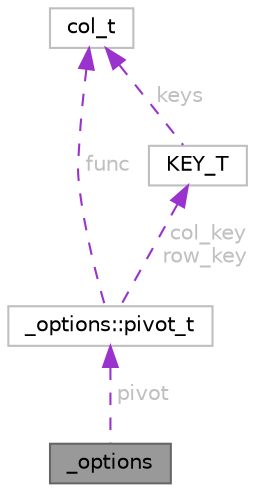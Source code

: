 digraph "_options"
{
 // LATEX_PDF_SIZE
  bgcolor="transparent";
  edge [fontname=Helvetica,fontsize=10,labelfontname=Helvetica,labelfontsize=10];
  node [fontname=Helvetica,fontsize=10,shape=box,height=0.2,width=0.4];
  Node1 [id="Node000001",label="_options",height=0.2,width=0.4,color="gray40", fillcolor="grey60", style="filled", fontcolor="black",tooltip=" "];
  Node2 -> Node1 [id="edge1_Node000001_Node000002",dir="back",color="darkorchid3",style="dashed",tooltip=" ",label=" pivot",fontcolor="grey" ];
  Node2 [id="Node000002",label="_options::pivot_t",height=0.2,width=0.4,color="grey75", fillcolor="white", style="filled",URL="$a00606.html",tooltip=" "];
  Node3 -> Node2 [id="edge2_Node000002_Node000003",dir="back",color="darkorchid3",style="dashed",tooltip=" ",label=" col_key\nrow_key",fontcolor="grey" ];
  Node3 [id="Node000003",label="KEY_T",height=0.2,width=0.4,color="grey75", fillcolor="white", style="filled",URL="$a00598.html",tooltip=" "];
  Node4 -> Node3 [id="edge3_Node000003_Node000004",dir="back",color="darkorchid3",style="dashed",tooltip=" ",label=" keys",fontcolor="grey" ];
  Node4 [id="Node000004",label="col_t",height=0.2,width=0.4,color="grey75", fillcolor="white", style="filled",URL="$a00646.html",tooltip=" "];
  Node4 -> Node2 [id="edge4_Node000002_Node000004",dir="back",color="darkorchid3",style="dashed",tooltip=" ",label=" func",fontcolor="grey" ];
}
